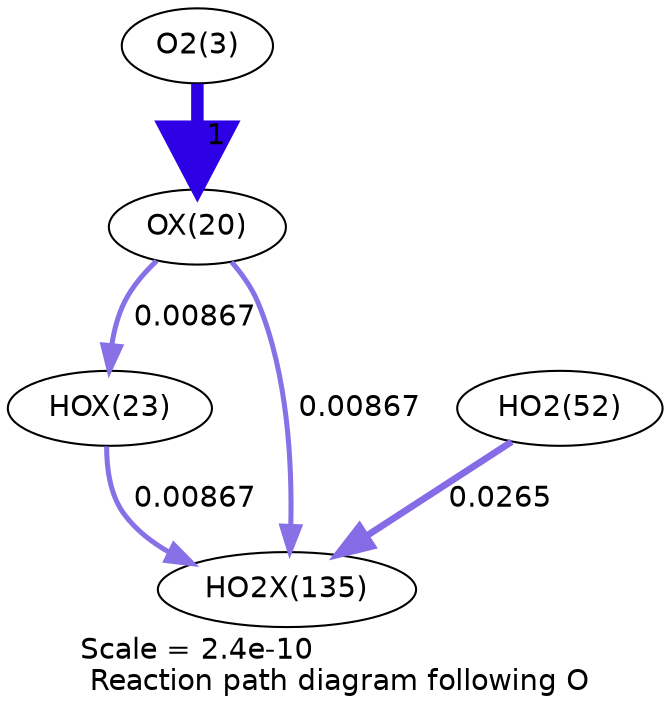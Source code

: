 digraph reaction_paths {
center=1;
s5 -> s35[fontname="Helvetica", penwidth=6, arrowsize=3, color="0.7, 1.5, 0.9"
, label=" 1"];
s35 -> s38[fontname="Helvetica", penwidth=2.42, arrowsize=1.21, color="0.7, 0.509, 0.9"
, label=" 0.00867"];
s35 -> s51[fontname="Helvetica", penwidth=2.42, arrowsize=1.21, color="0.7, 0.509, 0.9"
, label=" 0.00867"];
s38 -> s51[fontname="Helvetica", penwidth=2.42, arrowsize=1.21, color="0.7, 0.509, 0.9"
, label=" 0.00867"];
s22 -> s51[fontname="Helvetica", penwidth=3.26, arrowsize=1.63, color="0.7, 0.527, 0.9"
, label=" 0.0265"];
s5 [ fontname="Helvetica", label="O2(3)"];
s22 [ fontname="Helvetica", label="HO2(52)"];
s35 [ fontname="Helvetica", label="OX(20)"];
s38 [ fontname="Helvetica", label="HOX(23)"];
s51 [ fontname="Helvetica", label="HO2X(135)"];
 label = "Scale = 2.4e-10\l Reaction path diagram following O";
 fontname = "Helvetica";
}
